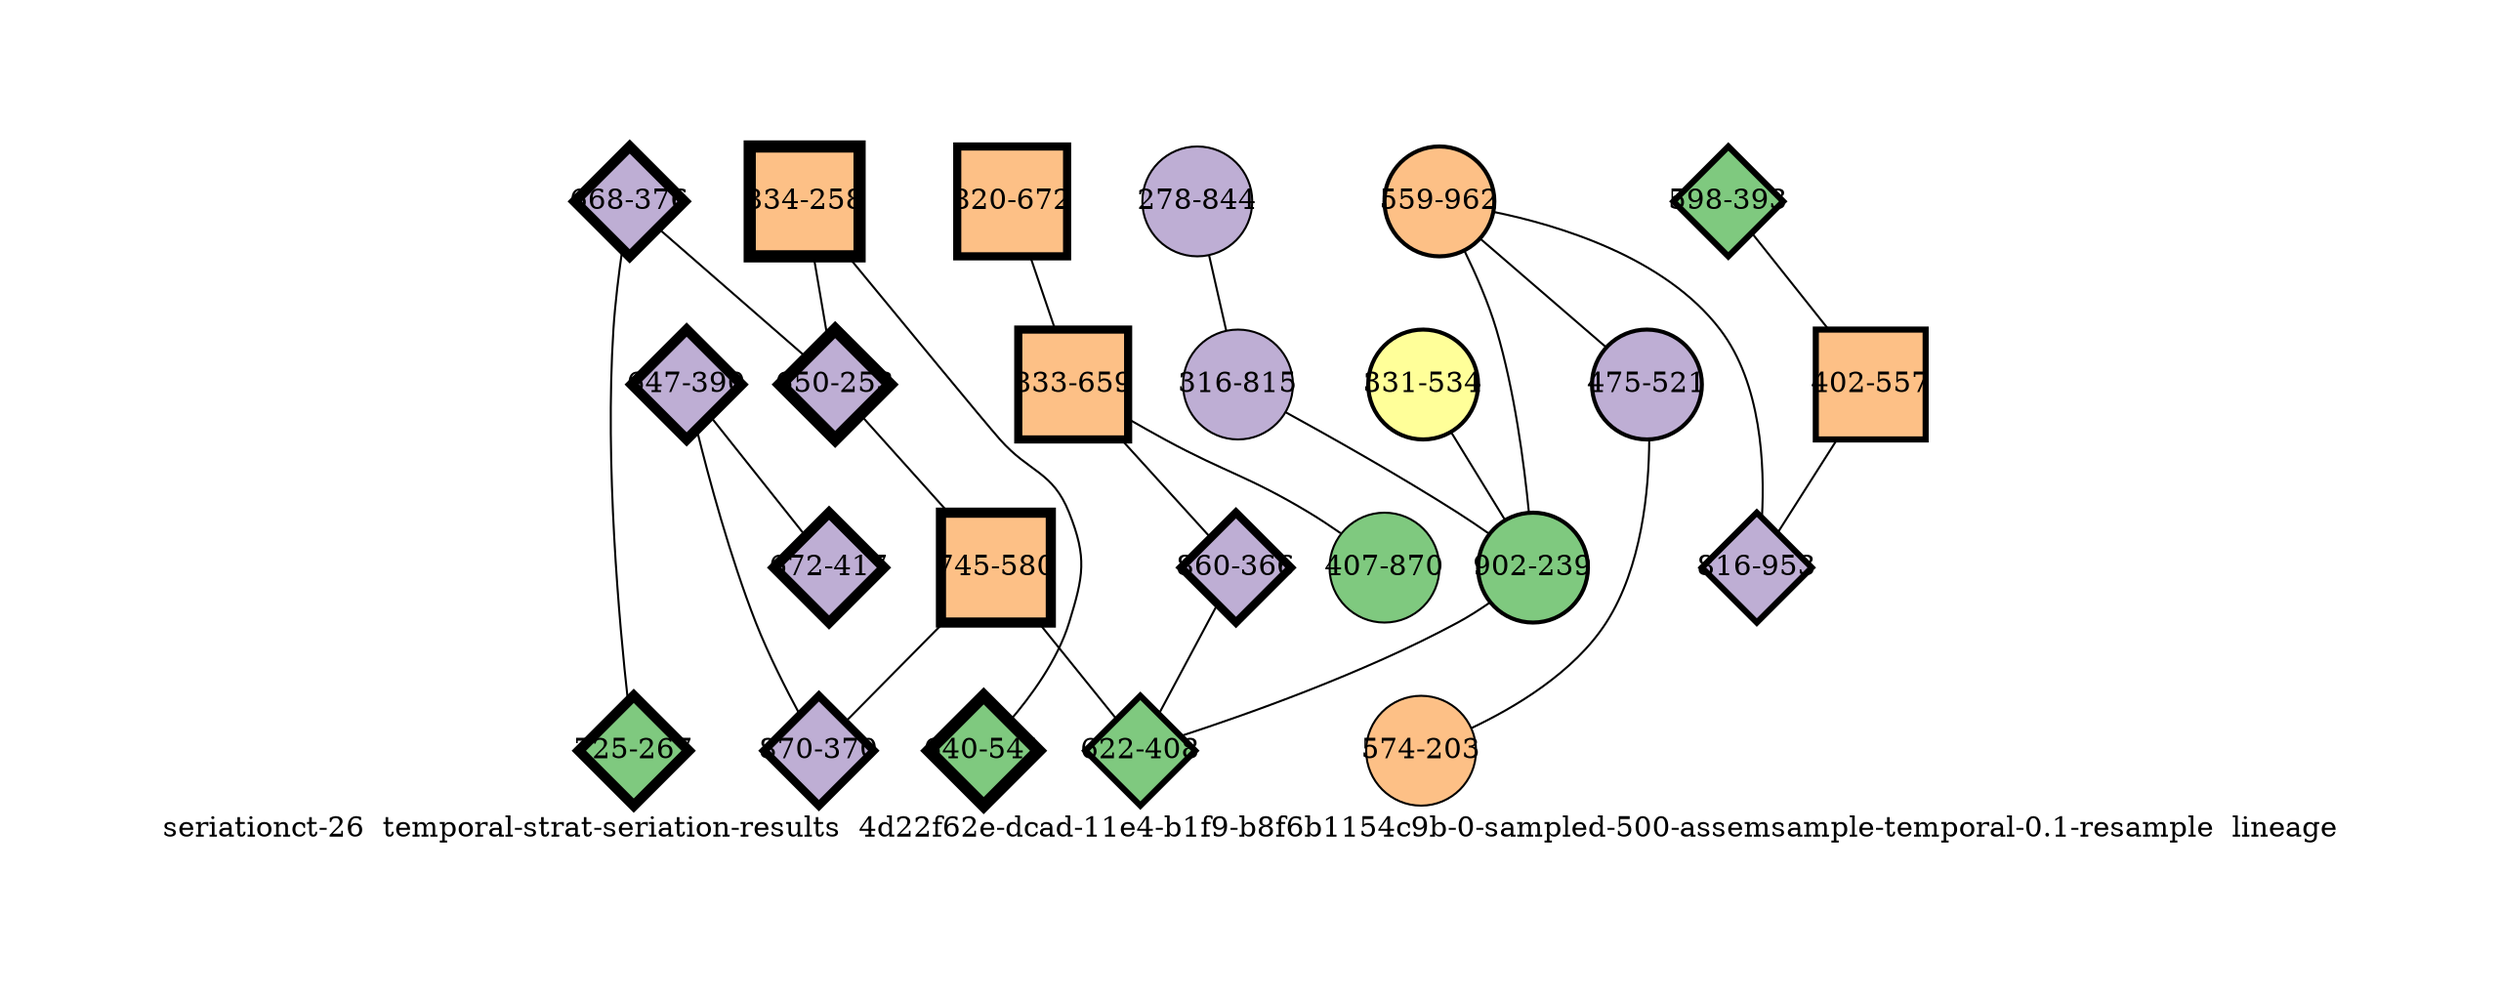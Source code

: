 strict graph "seriationct-26  temporal-strat-seriation-results  4d22f62e-dcad-11e4-b1f9-b8f6b1154c9b-0-sampled-500-assemsample-temporal-0.1-resample  lineage" {
labelloc=b;
ratio=auto;
pad="1.0";
label="seriationct-26  temporal-strat-seriation-results  4d22f62e-dcad-11e4-b1f9-b8f6b1154c9b-0-sampled-500-assemsample-temporal-0.1-resample  lineage";
node [width="0.75", style=filled, fixedsize=true, height="0.75", shape=circle, label=""];
0 [xCoordinate="844.0", appears_in_slice=1, yCoordinate="278.0", colorscheme=accent6, lineage_id=0, short_label="278-844", label="278-844", shape=circle, cluster_id=1, fillcolor=2, size="500.0", id=0, penwidth="1.0"];
1 [xCoordinate="376.0", appears_in_slice=5, yCoordinate="668.0", colorscheme=accent6, lineage_id=2, short_label="668-376", label="668-376", shape=diamond, cluster_id=1, fillcolor=2, size="500.0", id=1, penwidth="5.0"];
2 [xCoordinate="258.0", appears_in_slice=6, yCoordinate="834.0", colorscheme=accent6, lineage_id=1, short_label="834-258", label="834-258", shape=square, cluster_id=2, fillcolor=3, size="500.0", id=2, penwidth="6.0"];
3 [xCoordinate="393.0", appears_in_slice=3, yCoordinate="598.0", colorscheme=accent6, lineage_id=2, short_label="598-393", label="598-393", shape=diamond, cluster_id=0, fillcolor=1, size="500.0", id=3, penwidth="3.0"];
4 [xCoordinate="253.0", appears_in_slice=6, yCoordinate="650.0", colorscheme=accent6, lineage_id=2, short_label="650-253", label="650-253", shape=diamond, cluster_id=1, fillcolor=2, size="500.0", id=4, penwidth="6.0"];
5 [xCoordinate="541.0", appears_in_slice=6, yCoordinate="640.0", colorscheme=accent6, lineage_id=2, short_label="640-541", label="640-541", shape=diamond, cluster_id=0, fillcolor=1, size="500.0", id=5, penwidth="6.0"];
6 [xCoordinate="672.0", appears_in_slice=4, yCoordinate="820.0", colorscheme=accent6, lineage_id=1, short_label="820-672", label="820-672", shape=square, cluster_id=2, fillcolor=3, size="500.0", id=6, penwidth="4.0"];
7 [xCoordinate="267.0", appears_in_slice=5, yCoordinate="725.0", colorscheme=accent6, lineage_id=2, short_label="725-267", label="725-267", shape=diamond, cluster_id=0, fillcolor=1, size="500.0", id=7, penwidth="5.0"];
8 [xCoordinate="815.0", appears_in_slice=1, yCoordinate="316.0", colorscheme=accent6, lineage_id=0, short_label="316-815", label="316-815", shape=circle, cluster_id=1, fillcolor=2, size="500.0", id=8, penwidth="1.0"];
9 [xCoordinate="557.0", appears_in_slice=3, yCoordinate="402.0", colorscheme=accent6, lineage_id=1, short_label="402-557", label="402-557", shape=square, cluster_id=2, fillcolor=3, size="500.0", id=9, penwidth="3.0"];
10 [xCoordinate="962.0", appears_in_slice=2, yCoordinate="559.0", colorscheme=accent6, lineage_id=0, short_label="559-962", label="559-962", shape=circle, cluster_id=2, fillcolor=3, size="500.0", id=10, penwidth="2.0"];
11 [xCoordinate="521.0", appears_in_slice=2, yCoordinate="475.0", colorscheme=accent6, lineage_id=0, short_label="475-521", label="475-521", shape=circle, cluster_id=1, fillcolor=2, size="500.0", id=11, penwidth="2.0"];
12 [xCoordinate="580.0", appears_in_slice=5, yCoordinate="745.0", colorscheme=accent6, lineage_id=1, short_label="745-580", label="745-580", shape=square, cluster_id=2, fillcolor=3, size="500.0", id=12, penwidth="5.0"];
13 [xCoordinate="390.0", appears_in_slice=5, yCoordinate="647.0", colorscheme=accent6, lineage_id=2, short_label="647-390", label="647-390", shape=diamond, cluster_id=1, fillcolor=2, size="500.0", id=13, penwidth="5.0"];
14 [xCoordinate="534.0", appears_in_slice=2, yCoordinate="331.0", colorscheme=accent6, lineage_id=0, short_label="331-534", label="331-534", shape=circle, cluster_id=3, fillcolor=4, size="500.0", id=14, penwidth="2.0"];
15 [xCoordinate="659.0", appears_in_slice=4, yCoordinate="833.0", colorscheme=accent6, lineage_id=1, short_label="833-659", label="833-659", shape=square, cluster_id=2, fillcolor=3, size="500.0", id=15, penwidth="4.0"];
16 [xCoordinate="239.0", appears_in_slice=2, yCoordinate="902.0", colorscheme=accent6, lineage_id=0, short_label="902-239", label="902-239", shape=circle, cluster_id=0, fillcolor=1, size="500.0", id=16, penwidth="2.0"];
17 [xCoordinate="366.0", appears_in_slice=4, yCoordinate="860.0", colorscheme=accent6, lineage_id=2, short_label="860-366", label="860-366", shape=diamond, cluster_id=1, fillcolor=2, size="500.0", id=17, penwidth="4.0"];
18 [xCoordinate="370.0", appears_in_slice=4, yCoordinate="870.0", colorscheme=accent6, lineage_id=2, short_label="870-370", label="870-370", shape=diamond, cluster_id=1, fillcolor=2, size="500.0", id=18, penwidth="4.0"];
19 [xCoordinate="870.0", appears_in_slice=1, yCoordinate="407.0", colorscheme=accent6, lineage_id=0, short_label="407-870", label="407-870", shape=circle, cluster_id=0, fillcolor=1, size="500.0", id=19, penwidth="1.0"];
20 [xCoordinate="408.0", appears_in_slice=3, yCoordinate="622.0", colorscheme=accent6, lineage_id=2, short_label="622-408", label="622-408", shape=diamond, cluster_id=0, fillcolor=1, size="500.0", id=20, penwidth="3.0"];
21 [xCoordinate="203.0", appears_in_slice=1, yCoordinate="574.0", colorscheme=accent6, lineage_id=0, short_label="574-203", label="574-203", shape=circle, cluster_id=2, fillcolor=3, size="500.0", id=21, penwidth="1.0"];
22 [xCoordinate="953.0", appears_in_slice=3, yCoordinate="816.0", colorscheme=accent6, lineage_id=2, short_label="816-953", label="816-953", shape=diamond, cluster_id=1, fillcolor=2, size="500.0", id=22, penwidth="3.0"];
23 [xCoordinate="417.0", appears_in_slice=5, yCoordinate="672.0", colorscheme=accent6, lineage_id=2, short_label="672-417", label="672-417", shape=diamond, cluster_id=1, fillcolor=2, size="500.0", id=23, penwidth="5.0"];
0 -- 8  [inverseweight="13.5581536137", weight="0.0737563556583"];
1 -- 4  [inverseweight="2.40998141237", weight="0.414940959656"];
1 -- 7  [inverseweight="11.6817328379", weight="0.0856037382361"];
2 -- 4  [inverseweight="12.3466199581", weight="0.0809938269253"];
2 -- 5  [inverseweight="22.2277112237", weight="0.0449888875168"];
3 -- 9  [inverseweight="3.09979554423", weight="0.322601921879"];
4 -- 12  [inverseweight="1.49659016233", weight="0.668185602958"];
6 -- 15  [inverseweight="1.78678576682", weight="0.559664185025"];
8 -- 16  [inverseweight="1.87217339681", weight="0.534138558803"];
9 -- 22  [inverseweight="23.0143654475", weight="0.0434511219648"];
10 -- 16  [inverseweight="18.1369062528", weight="0.0551361950084"];
10 -- 11  [inverseweight="22.0540545696", weight="0.045343136195"];
10 -- 22  [inverseweight="2.34723676934", weight="0.426032862582"];
11 -- 21  [inverseweight="1.52356908834", weight="0.656353563257"];
12 -- 20  [inverseweight="3.1072087592", weight="0.321832254443"];
12 -- 18  [inverseweight="1.92083347219", weight="0.520607337636"];
13 -- 18  [inverseweight="2.0308765831", weight="0.492398212832"];
13 -- 23  [inverseweight="14.187608846", weight="0.0704840407468"];
14 -- 16  [inverseweight="2.08300788877", weight="0.480074994142"];
15 -- 17  [inverseweight="2.33619354681", weight="0.428046726421"];
15 -- 19  [inverseweight="1.88324251092", weight="0.53099905838"];
16 -- 20  [inverseweight="2.01426313987", weight="0.496459464609"];
17 -- 20  [inverseweight="4.36685386315", weight="0.228997816583"];
}
